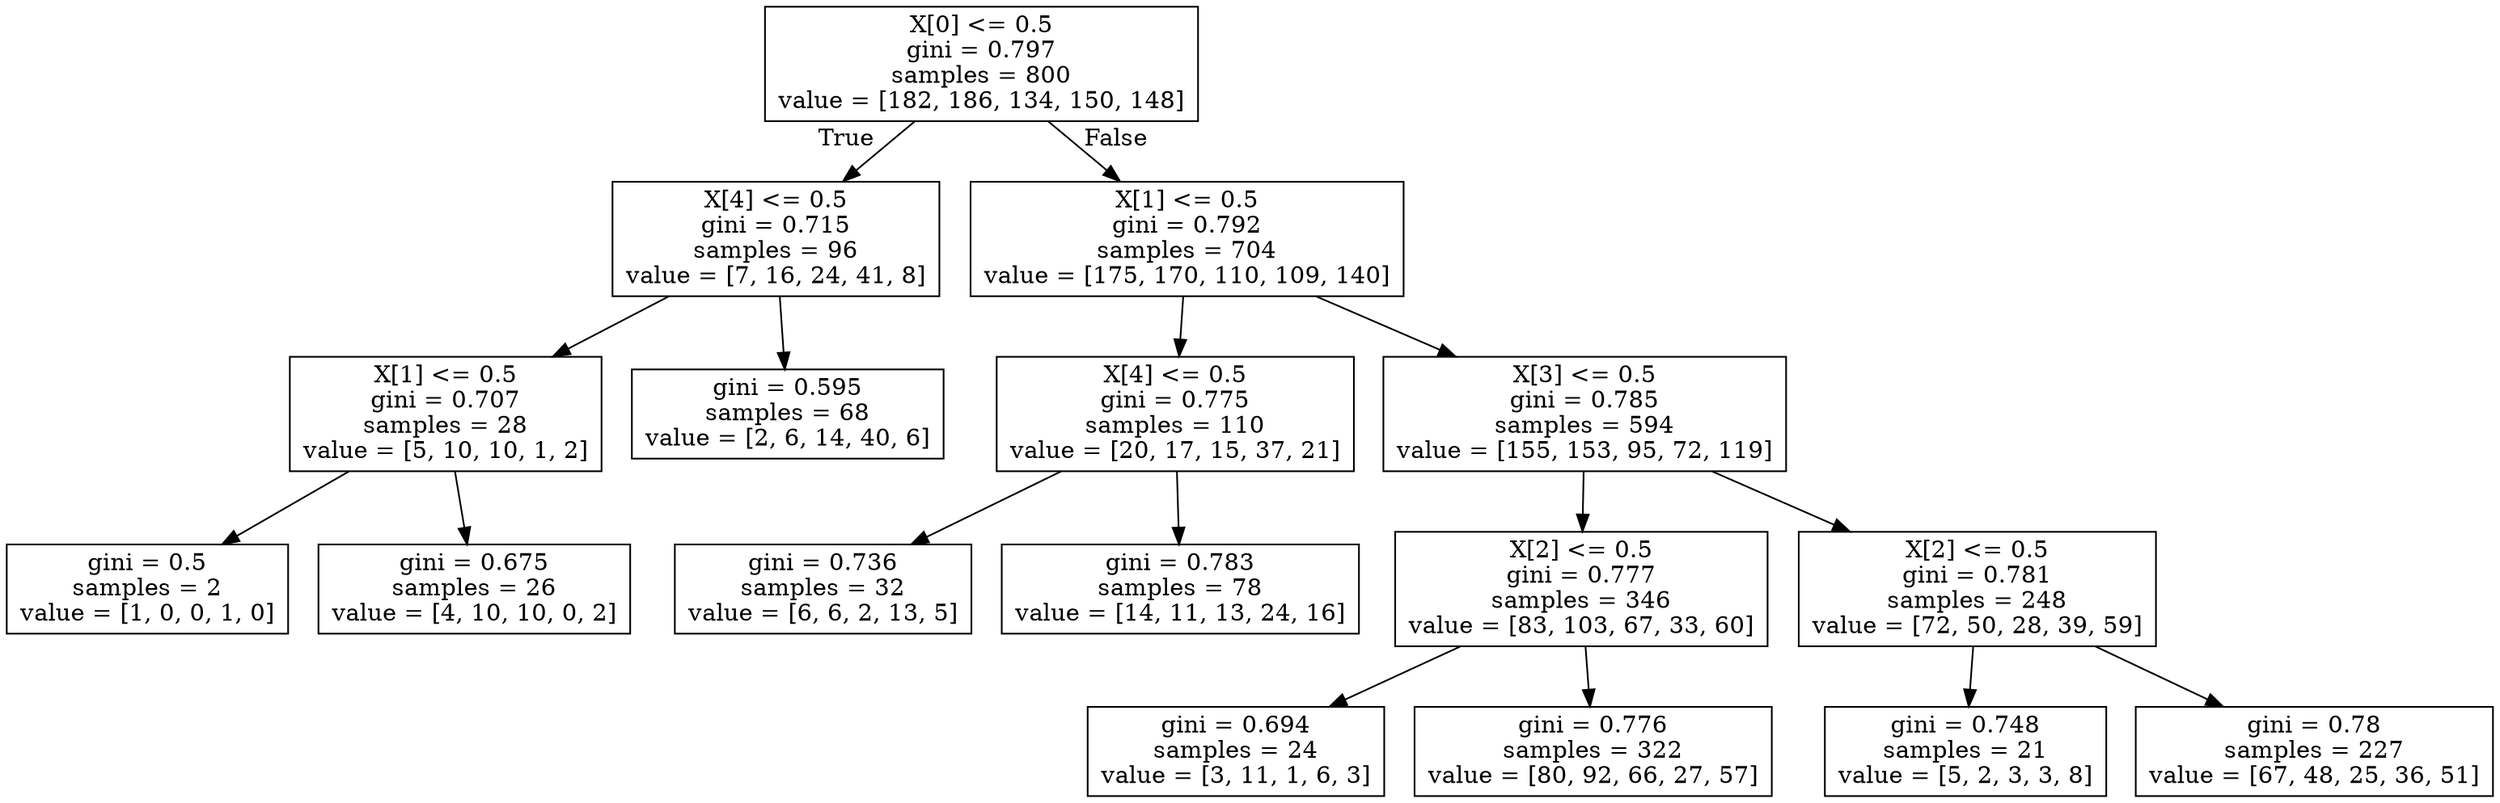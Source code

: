 digraph Tree {
node [shape=box] ;
0 [label="X[0] <= 0.5\ngini = 0.797\nsamples = 800\nvalue = [182, 186, 134, 150, 148]"] ;
1 [label="X[4] <= 0.5\ngini = 0.715\nsamples = 96\nvalue = [7, 16, 24, 41, 8]"] ;
0 -> 1 [labeldistance=2.5, labelangle=45, headlabel="True"] ;
2 [label="X[1] <= 0.5\ngini = 0.707\nsamples = 28\nvalue = [5, 10, 10, 1, 2]"] ;
1 -> 2 ;
3 [label="gini = 0.5\nsamples = 2\nvalue = [1, 0, 0, 1, 0]"] ;
2 -> 3 ;
4 [label="gini = 0.675\nsamples = 26\nvalue = [4, 10, 10, 0, 2]"] ;
2 -> 4 ;
5 [label="gini = 0.595\nsamples = 68\nvalue = [2, 6, 14, 40, 6]"] ;
1 -> 5 ;
6 [label="X[1] <= 0.5\ngini = 0.792\nsamples = 704\nvalue = [175, 170, 110, 109, 140]"] ;
0 -> 6 [labeldistance=2.5, labelangle=-45, headlabel="False"] ;
7 [label="X[4] <= 0.5\ngini = 0.775\nsamples = 110\nvalue = [20, 17, 15, 37, 21]"] ;
6 -> 7 ;
8 [label="gini = 0.736\nsamples = 32\nvalue = [6, 6, 2, 13, 5]"] ;
7 -> 8 ;
9 [label="gini = 0.783\nsamples = 78\nvalue = [14, 11, 13, 24, 16]"] ;
7 -> 9 ;
10 [label="X[3] <= 0.5\ngini = 0.785\nsamples = 594\nvalue = [155, 153, 95, 72, 119]"] ;
6 -> 10 ;
11 [label="X[2] <= 0.5\ngini = 0.777\nsamples = 346\nvalue = [83, 103, 67, 33, 60]"] ;
10 -> 11 ;
12 [label="gini = 0.694\nsamples = 24\nvalue = [3, 11, 1, 6, 3]"] ;
11 -> 12 ;
13 [label="gini = 0.776\nsamples = 322\nvalue = [80, 92, 66, 27, 57]"] ;
11 -> 13 ;
14 [label="X[2] <= 0.5\ngini = 0.781\nsamples = 248\nvalue = [72, 50, 28, 39, 59]"] ;
10 -> 14 ;
15 [label="gini = 0.748\nsamples = 21\nvalue = [5, 2, 3, 3, 8]"] ;
14 -> 15 ;
16 [label="gini = 0.78\nsamples = 227\nvalue = [67, 48, 25, 36, 51]"] ;
14 -> 16 ;
}